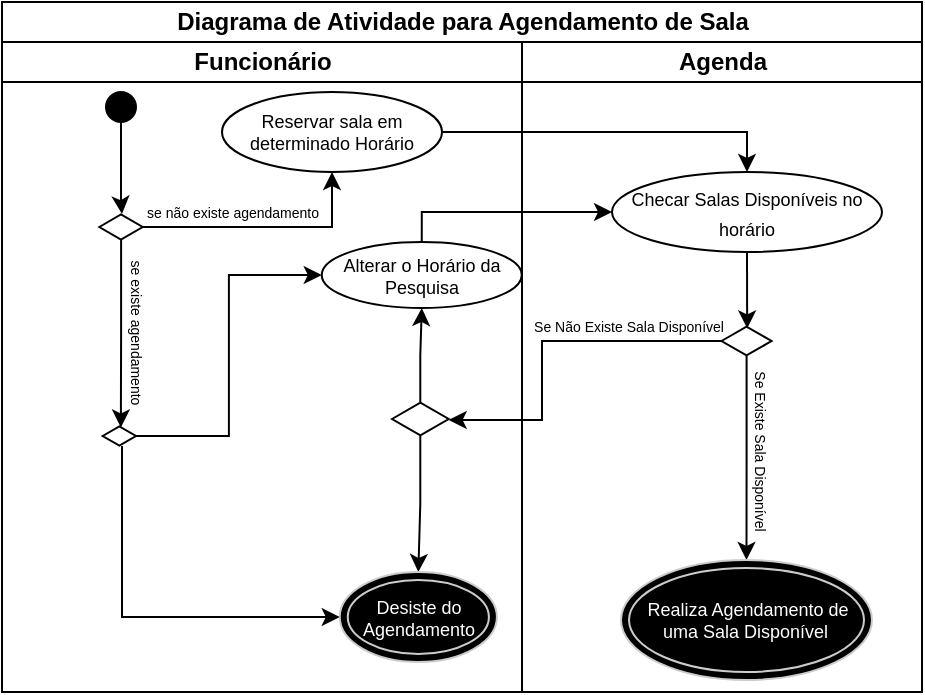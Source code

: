 <mxfile version="20.6.2" type="github">
  <diagram id="prtHgNgQTEPvFCAcTncT" name="Page-1">
    <mxGraphModel dx="541" dy="294" grid="1" gridSize="10" guides="1" tooltips="1" connect="1" arrows="1" fold="1" page="1" pageScale="1" pageWidth="827" pageHeight="1169" math="0" shadow="0">
      <root>
        <mxCell id="0" />
        <mxCell id="1" parent="0" />
        <mxCell id="kfuMkHNKd0KxU2UGfjOB-3" value="Diagrama de Atividade para Agendamento de Sala" style="swimlane;childLayout=stackLayout;resizeParent=1;resizeParentMax=0;startSize=20;html=1;fillColor=none;" parent="1" vertex="1">
          <mxGeometry x="530" y="120" width="460" height="345" as="geometry" />
        </mxCell>
        <mxCell id="kfuMkHNKd0KxU2UGfjOB-4" value="Funcionário" style="swimlane;startSize=20;html=1;fillColor=none;" parent="kfuMkHNKd0KxU2UGfjOB-3" vertex="1">
          <mxGeometry y="20" width="260" height="325" as="geometry" />
        </mxCell>
        <mxCell id="kfuMkHNKd0KxU2UGfjOB-10" style="edgeStyle=orthogonalEdgeStyle;rounded=0;orthogonalLoop=1;jettySize=auto;html=1;" parent="kfuMkHNKd0KxU2UGfjOB-4" source="kfuMkHNKd0KxU2UGfjOB-8" target="egBjRX2ZHW3WnmiDF0K0-9" edge="1">
          <mxGeometry relative="1" as="geometry">
            <mxPoint x="70" y="90" as="targetPoint" />
            <Array as="points">
              <mxPoint x="60" y="80" />
              <mxPoint x="60" y="80" />
            </Array>
          </mxGeometry>
        </mxCell>
        <mxCell id="kfuMkHNKd0KxU2UGfjOB-8" value="" style="ellipse;whiteSpace=wrap;html=1;aspect=fixed;fillColor=#000000;" parent="kfuMkHNKd0KxU2UGfjOB-4" vertex="1">
          <mxGeometry x="52" y="25" width="15" height="15" as="geometry" />
        </mxCell>
        <mxCell id="kfuMkHNKd0KxU2UGfjOB-9" value="Reservar sala em determinado Horário" style="ellipse;whiteSpace=wrap;html=1;align=center;newEdgeStyle={&quot;edgeStyle&quot;:&quot;entityRelationEdgeStyle&quot;,&quot;startArrow&quot;:&quot;none&quot;,&quot;endArrow&quot;:&quot;none&quot;,&quot;segment&quot;:10,&quot;curved&quot;:1};treeFolding=1;treeMoving=1;fillColor=none;fontSize=9;" parent="kfuMkHNKd0KxU2UGfjOB-4" vertex="1">
          <mxGeometry x="110" y="25" width="110" height="40" as="geometry" />
        </mxCell>
        <mxCell id="kfuMkHNKd0KxU2UGfjOB-31" value="Alterar o Horário da Pesquisa" style="ellipse;whiteSpace=wrap;html=1;align=center;newEdgeStyle={&quot;edgeStyle&quot;:&quot;entityRelationEdgeStyle&quot;,&quot;startArrow&quot;:&quot;none&quot;,&quot;endArrow&quot;:&quot;none&quot;,&quot;segment&quot;:10,&quot;curved&quot;:1};treeFolding=1;treeMoving=1;fontSize=9;fillColor=none;" parent="kfuMkHNKd0KxU2UGfjOB-4" vertex="1">
          <mxGeometry x="159.88" y="100" width="100" height="33" as="geometry" />
        </mxCell>
        <mxCell id="egBjRX2ZHW3WnmiDF0K0-4" value="" style="edgeStyle=orthogonalEdgeStyle;rounded=0;orthogonalLoop=1;jettySize=auto;html=1;" edge="1" parent="kfuMkHNKd0KxU2UGfjOB-4" source="egBjRX2ZHW3WnmiDF0K0-1" target="egBjRX2ZHW3WnmiDF0K0-5">
          <mxGeometry relative="1" as="geometry">
            <mxPoint x="153" y="235" as="targetPoint" />
          </mxGeometry>
        </mxCell>
        <mxCell id="egBjRX2ZHW3WnmiDF0K0-24" style="edgeStyle=orthogonalEdgeStyle;rounded=0;orthogonalLoop=1;jettySize=auto;html=1;entryX=0.5;entryY=1;entryDx=0;entryDy=0;fontSize=7;" edge="1" parent="kfuMkHNKd0KxU2UGfjOB-4" source="egBjRX2ZHW3WnmiDF0K0-1" target="kfuMkHNKd0KxU2UGfjOB-31">
          <mxGeometry relative="1" as="geometry" />
        </mxCell>
        <mxCell id="egBjRX2ZHW3WnmiDF0K0-1" value="" style="html=1;whiteSpace=wrap;aspect=fixed;shape=isoRectangle;" vertex="1" parent="kfuMkHNKd0KxU2UGfjOB-4">
          <mxGeometry x="195.01" y="180" width="28.33" height="17" as="geometry" />
        </mxCell>
        <mxCell id="egBjRX2ZHW3WnmiDF0K0-5" value="&lt;span style=&quot;font-size: 9px;&quot;&gt;Desiste do Agendamento&lt;/span&gt;" style="ellipse;shape=doubleEllipse;whiteSpace=wrap;html=1;shadow=0;fillStyle=auto;fontSize=7;fillColor=#000000;fontColor=#FFFFFF;strokeColor=#CCCCCC;" vertex="1" parent="kfuMkHNKd0KxU2UGfjOB-4">
          <mxGeometry x="168.88" y="265" width="78.58" height="45" as="geometry" />
        </mxCell>
        <mxCell id="egBjRX2ZHW3WnmiDF0K0-14" style="edgeStyle=orthogonalEdgeStyle;rounded=0;orthogonalLoop=1;jettySize=auto;html=1;fontSize=7;" edge="1" parent="kfuMkHNKd0KxU2UGfjOB-4" source="egBjRX2ZHW3WnmiDF0K0-9" target="kfuMkHNKd0KxU2UGfjOB-9">
          <mxGeometry relative="1" as="geometry" />
        </mxCell>
        <mxCell id="egBjRX2ZHW3WnmiDF0K0-29" value="se não existe agendamento&lt;br&gt;" style="edgeLabel;html=1;align=center;verticalAlign=middle;resizable=0;points=[];fontSize=7;" vertex="1" connectable="0" parent="egBjRX2ZHW3WnmiDF0K0-14">
          <mxGeometry x="-0.526" y="2" relative="1" as="geometry">
            <mxPoint x="15" y="-5" as="offset" />
          </mxGeometry>
        </mxCell>
        <mxCell id="egBjRX2ZHW3WnmiDF0K0-26" style="edgeStyle=orthogonalEdgeStyle;rounded=0;orthogonalLoop=1;jettySize=auto;html=1;entryX=0.546;entryY=0.071;entryDx=0;entryDy=0;entryPerimeter=0;fontSize=7;" edge="1" parent="kfuMkHNKd0KxU2UGfjOB-4" source="egBjRX2ZHW3WnmiDF0K0-9" target="egBjRX2ZHW3WnmiDF0K0-25">
          <mxGeometry relative="1" as="geometry" />
        </mxCell>
        <mxCell id="egBjRX2ZHW3WnmiDF0K0-9" value="" style="html=1;whiteSpace=wrap;aspect=fixed;shape=isoRectangle;fontSize=7;" vertex="1" parent="kfuMkHNKd0KxU2UGfjOB-4">
          <mxGeometry x="48.66" y="86" width="21.67" height="13" as="geometry" />
        </mxCell>
        <mxCell id="egBjRX2ZHW3WnmiDF0K0-27" style="edgeStyle=orthogonalEdgeStyle;rounded=0;orthogonalLoop=1;jettySize=auto;html=1;entryX=0;entryY=0.5;entryDx=0;entryDy=0;fontSize=7;" edge="1" parent="kfuMkHNKd0KxU2UGfjOB-4" source="egBjRX2ZHW3WnmiDF0K0-25" target="egBjRX2ZHW3WnmiDF0K0-5">
          <mxGeometry relative="1" as="geometry">
            <Array as="points">
              <mxPoint x="60" y="287" />
            </Array>
          </mxGeometry>
        </mxCell>
        <mxCell id="egBjRX2ZHW3WnmiDF0K0-28" style="edgeStyle=orthogonalEdgeStyle;rounded=0;orthogonalLoop=1;jettySize=auto;html=1;entryX=0;entryY=0.5;entryDx=0;entryDy=0;fontSize=7;" edge="1" parent="kfuMkHNKd0KxU2UGfjOB-4" source="egBjRX2ZHW3WnmiDF0K0-25" target="kfuMkHNKd0KxU2UGfjOB-31">
          <mxGeometry relative="1" as="geometry" />
        </mxCell>
        <mxCell id="egBjRX2ZHW3WnmiDF0K0-25" value="" style="html=1;whiteSpace=wrap;aspect=fixed;shape=isoRectangle;fontSize=7;" vertex="1" parent="kfuMkHNKd0KxU2UGfjOB-4">
          <mxGeometry x="50.33" y="192" width="16.67" height="10" as="geometry" />
        </mxCell>
        <UserObject label="se existe agendamento" placeholders="1" id="egBjRX2ZHW3WnmiDF0K0-30">
          <mxCell style="text;html=1;strokeColor=none;fillColor=none;align=center;verticalAlign=middle;whiteSpace=wrap;overflow=hidden;fontSize=7;rotation=90;" vertex="1" parent="kfuMkHNKd0KxU2UGfjOB-4">
            <mxGeometry x="27" y="139" width="80" height="13" as="geometry" />
          </mxCell>
        </UserObject>
        <mxCell id="kfuMkHNKd0KxU2UGfjOB-5" value="Agenda" style="swimlane;startSize=20;html=1;fillColor=none;" parent="kfuMkHNKd0KxU2UGfjOB-3" vertex="1">
          <mxGeometry x="260" y="20" width="200" height="325" as="geometry" />
        </mxCell>
        <mxCell id="kfuMkHNKd0KxU2UGfjOB-14" style="edgeStyle=orthogonalEdgeStyle;rounded=0;orthogonalLoop=1;jettySize=auto;html=1;exitX=0.5;exitY=1;exitDx=0;exitDy=0;entryX=0.513;entryY=0.08;entryDx=0;entryDy=0;entryPerimeter=0;" parent="kfuMkHNKd0KxU2UGfjOB-5" source="kfuMkHNKd0KxU2UGfjOB-11" target="kfuMkHNKd0KxU2UGfjOB-15" edge="1">
          <mxGeometry relative="1" as="geometry">
            <mxPoint x="110" y="105" as="targetPoint" />
          </mxGeometry>
        </mxCell>
        <mxCell id="kfuMkHNKd0KxU2UGfjOB-11" value="&lt;font style=&quot;font-size: 9px;&quot;&gt;Checar Salas Disponíveis no horário&lt;/font&gt;" style="ellipse;whiteSpace=wrap;html=1;align=center;newEdgeStyle={&quot;edgeStyle&quot;:&quot;entityRelationEdgeStyle&quot;,&quot;startArrow&quot;:&quot;none&quot;,&quot;endArrow&quot;:&quot;none&quot;,&quot;segment&quot;:10,&quot;curved&quot;:1};treeFolding=1;treeMoving=1;fillColor=none;" parent="kfuMkHNKd0KxU2UGfjOB-5" vertex="1">
          <mxGeometry x="45" y="65" width="135" height="40" as="geometry" />
        </mxCell>
        <mxCell id="kfuMkHNKd0KxU2UGfjOB-15" value="" style="html=1;whiteSpace=wrap;aspect=fixed;shape=isoRectangle;fillColor=none;" parent="kfuMkHNKd0KxU2UGfjOB-5" vertex="1">
          <mxGeometry x="99.75" y="142" width="25" height="15" as="geometry" />
        </mxCell>
        <UserObject label="Se Existe Sala Disponível" placeholders="1" name="Variable" id="kfuMkHNKd0KxU2UGfjOB-18">
          <mxCell style="text;html=1;strokeColor=none;fillColor=none;align=center;verticalAlign=middle;whiteSpace=wrap;overflow=hidden;fontSize=7;rotation=90;" parent="kfuMkHNKd0KxU2UGfjOB-5" vertex="1">
            <mxGeometry x="73" y="197" width="91.5" height="15" as="geometry" />
          </mxCell>
        </UserObject>
        <mxCell id="kfuMkHNKd0KxU2UGfjOB-17" style="edgeStyle=orthogonalEdgeStyle;rounded=0;orthogonalLoop=1;jettySize=auto;html=1;" parent="kfuMkHNKd0KxU2UGfjOB-5" source="kfuMkHNKd0KxU2UGfjOB-15" target="kfuMkHNKd0KxU2UGfjOB-33" edge="1">
          <mxGeometry relative="1" as="geometry">
            <mxPoint x="112.5" y="265.0" as="targetPoint" />
          </mxGeometry>
        </mxCell>
        <UserObject label="Se Não Existe Sala Disponível" placeholders="1" name="Variable" id="kfuMkHNKd0KxU2UGfjOB-28">
          <mxCell style="text;html=1;strokeColor=none;fillColor=none;align=center;verticalAlign=middle;whiteSpace=wrap;overflow=hidden;fontSize=7;rotation=0;" parent="kfuMkHNKd0KxU2UGfjOB-5" vertex="1">
            <mxGeometry x="-3" y="135" width="113" height="15" as="geometry" />
          </mxCell>
        </UserObject>
        <mxCell id="kfuMkHNKd0KxU2UGfjOB-33" value="&lt;span style=&quot;font-size: 9px;&quot;&gt;Realiza Agendamento de uma Sala Disponível&amp;nbsp;&lt;/span&gt;" style="ellipse;shape=doubleEllipse;whiteSpace=wrap;html=1;shadow=0;fillStyle=auto;fontSize=7;fillColor=#000000;fontColor=#FFFFFF;strokeColor=#CCCCCC;" parent="kfuMkHNKd0KxU2UGfjOB-5" vertex="1">
          <mxGeometry x="49.5" y="259" width="125.5" height="60" as="geometry" />
        </mxCell>
        <mxCell id="egBjRX2ZHW3WnmiDF0K0-16" style="edgeStyle=orthogonalEdgeStyle;rounded=0;orthogonalLoop=1;jettySize=auto;html=1;fontSize=7;exitX=0.5;exitY=0;exitDx=0;exitDy=0;" edge="1" parent="kfuMkHNKd0KxU2UGfjOB-3" source="kfuMkHNKd0KxU2UGfjOB-31" target="kfuMkHNKd0KxU2UGfjOB-11">
          <mxGeometry relative="1" as="geometry">
            <Array as="points">
              <mxPoint x="210" y="105" />
            </Array>
          </mxGeometry>
        </mxCell>
        <mxCell id="egBjRX2ZHW3WnmiDF0K0-21" style="edgeStyle=orthogonalEdgeStyle;rounded=0;orthogonalLoop=1;jettySize=auto;html=1;entryX=0.5;entryY=0;entryDx=0;entryDy=0;fontSize=7;" edge="1" parent="kfuMkHNKd0KxU2UGfjOB-3" source="kfuMkHNKd0KxU2UGfjOB-9" target="kfuMkHNKd0KxU2UGfjOB-11">
          <mxGeometry relative="1" as="geometry" />
        </mxCell>
        <mxCell id="egBjRX2ZHW3WnmiDF0K0-23" style="edgeStyle=orthogonalEdgeStyle;rounded=0;orthogonalLoop=1;jettySize=auto;html=1;fontSize=7;" edge="1" parent="kfuMkHNKd0KxU2UGfjOB-3" source="kfuMkHNKd0KxU2UGfjOB-15" target="egBjRX2ZHW3WnmiDF0K0-1">
          <mxGeometry relative="1" as="geometry">
            <Array as="points">
              <mxPoint x="270" y="169" />
              <mxPoint x="270" y="209" />
            </Array>
          </mxGeometry>
        </mxCell>
      </root>
    </mxGraphModel>
  </diagram>
</mxfile>

